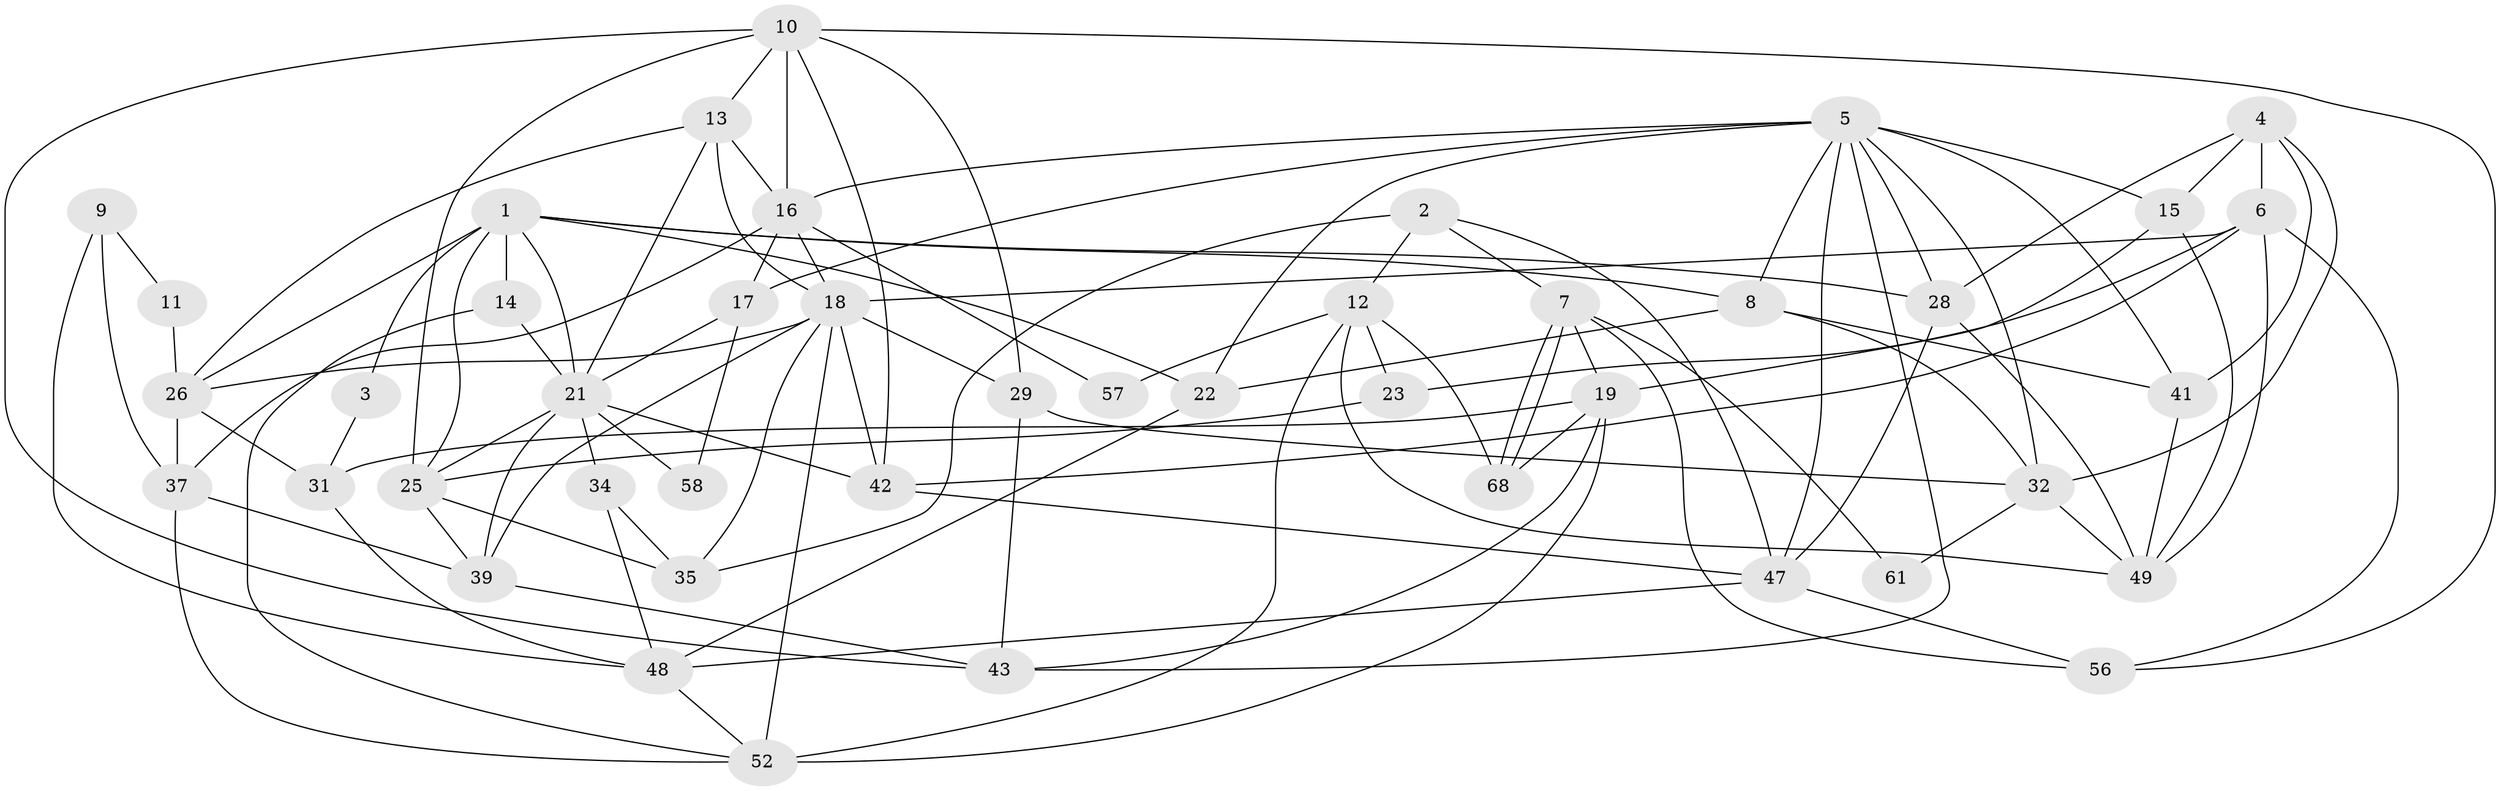 // original degree distribution, {6: 0.11594202898550725, 4: 0.36231884057971014, 2: 0.11594202898550725, 5: 0.17391304347826086, 3: 0.21739130434782608, 7: 0.014492753623188406}
// Generated by graph-tools (version 1.1) at 2025/11/02/27/25 16:11:20]
// undirected, 44 vertices, 109 edges
graph export_dot {
graph [start="1"]
  node [color=gray90,style=filled];
  1 [super="+44"];
  2;
  3;
  4 [super="+30"];
  5 [super="+20"];
  6 [super="+67"];
  7 [super="+36"];
  8 [super="+62"];
  9 [super="+24"];
  10 [super="+65"];
  11;
  12 [super="+38"];
  13;
  14;
  15;
  16 [super="+45"];
  17 [super="+33"];
  18 [super="+27"];
  19 [super="+60"];
  21 [super="+66"];
  22;
  23;
  25 [super="+54"];
  26 [super="+40"];
  28 [super="+53"];
  29 [super="+59"];
  31;
  32 [super="+51"];
  34;
  35;
  37 [super="+63"];
  39 [super="+46"];
  41 [super="+55"];
  42;
  43;
  47 [super="+69"];
  48 [super="+50"];
  49 [super="+64"];
  52;
  56;
  57;
  58;
  61;
  68;
  1 -- 21;
  1 -- 3;
  1 -- 22;
  1 -- 26 [weight=2];
  1 -- 8;
  1 -- 14;
  1 -- 25;
  1 -- 28;
  2 -- 7;
  2 -- 35;
  2 -- 12;
  2 -- 47;
  3 -- 31;
  4 -- 6;
  4 -- 15;
  4 -- 41;
  4 -- 32;
  4 -- 28;
  5 -- 22;
  5 -- 47;
  5 -- 17;
  5 -- 16;
  5 -- 32;
  5 -- 41;
  5 -- 43;
  5 -- 28;
  5 -- 15;
  5 -- 8;
  6 -- 56;
  6 -- 49;
  6 -- 42;
  6 -- 18;
  6 -- 23;
  7 -- 68;
  7 -- 68;
  7 -- 56;
  7 -- 19;
  7 -- 61;
  8 -- 22;
  8 -- 41 [weight=2];
  8 -- 32;
  9 -- 11;
  9 -- 37;
  9 -- 48;
  10 -- 16;
  10 -- 42;
  10 -- 13;
  10 -- 56;
  10 -- 29;
  10 -- 25;
  10 -- 43;
  11 -- 26 [weight=2];
  12 -- 49;
  12 -- 23;
  12 -- 57;
  12 -- 52;
  12 -- 68;
  13 -- 21;
  13 -- 26;
  13 -- 16;
  13 -- 18;
  14 -- 52;
  14 -- 21;
  15 -- 19;
  15 -- 49;
  16 -- 18;
  16 -- 57;
  16 -- 37;
  16 -- 17;
  17 -- 58;
  17 -- 21;
  18 -- 35;
  18 -- 52;
  18 -- 29;
  18 -- 42;
  18 -- 26;
  18 -- 39;
  19 -- 52;
  19 -- 43;
  19 -- 31;
  19 -- 68;
  21 -- 25;
  21 -- 34;
  21 -- 39 [weight=2];
  21 -- 58;
  21 -- 42;
  22 -- 48;
  23 -- 25;
  25 -- 35;
  25 -- 39;
  26 -- 31;
  26 -- 37;
  28 -- 49;
  28 -- 47;
  29 -- 32;
  29 -- 43;
  31 -- 48;
  32 -- 61;
  32 -- 49;
  34 -- 35;
  34 -- 48;
  37 -- 52;
  37 -- 39;
  39 -- 43;
  41 -- 49;
  42 -- 47;
  47 -- 48;
  47 -- 56;
  48 -- 52;
}
